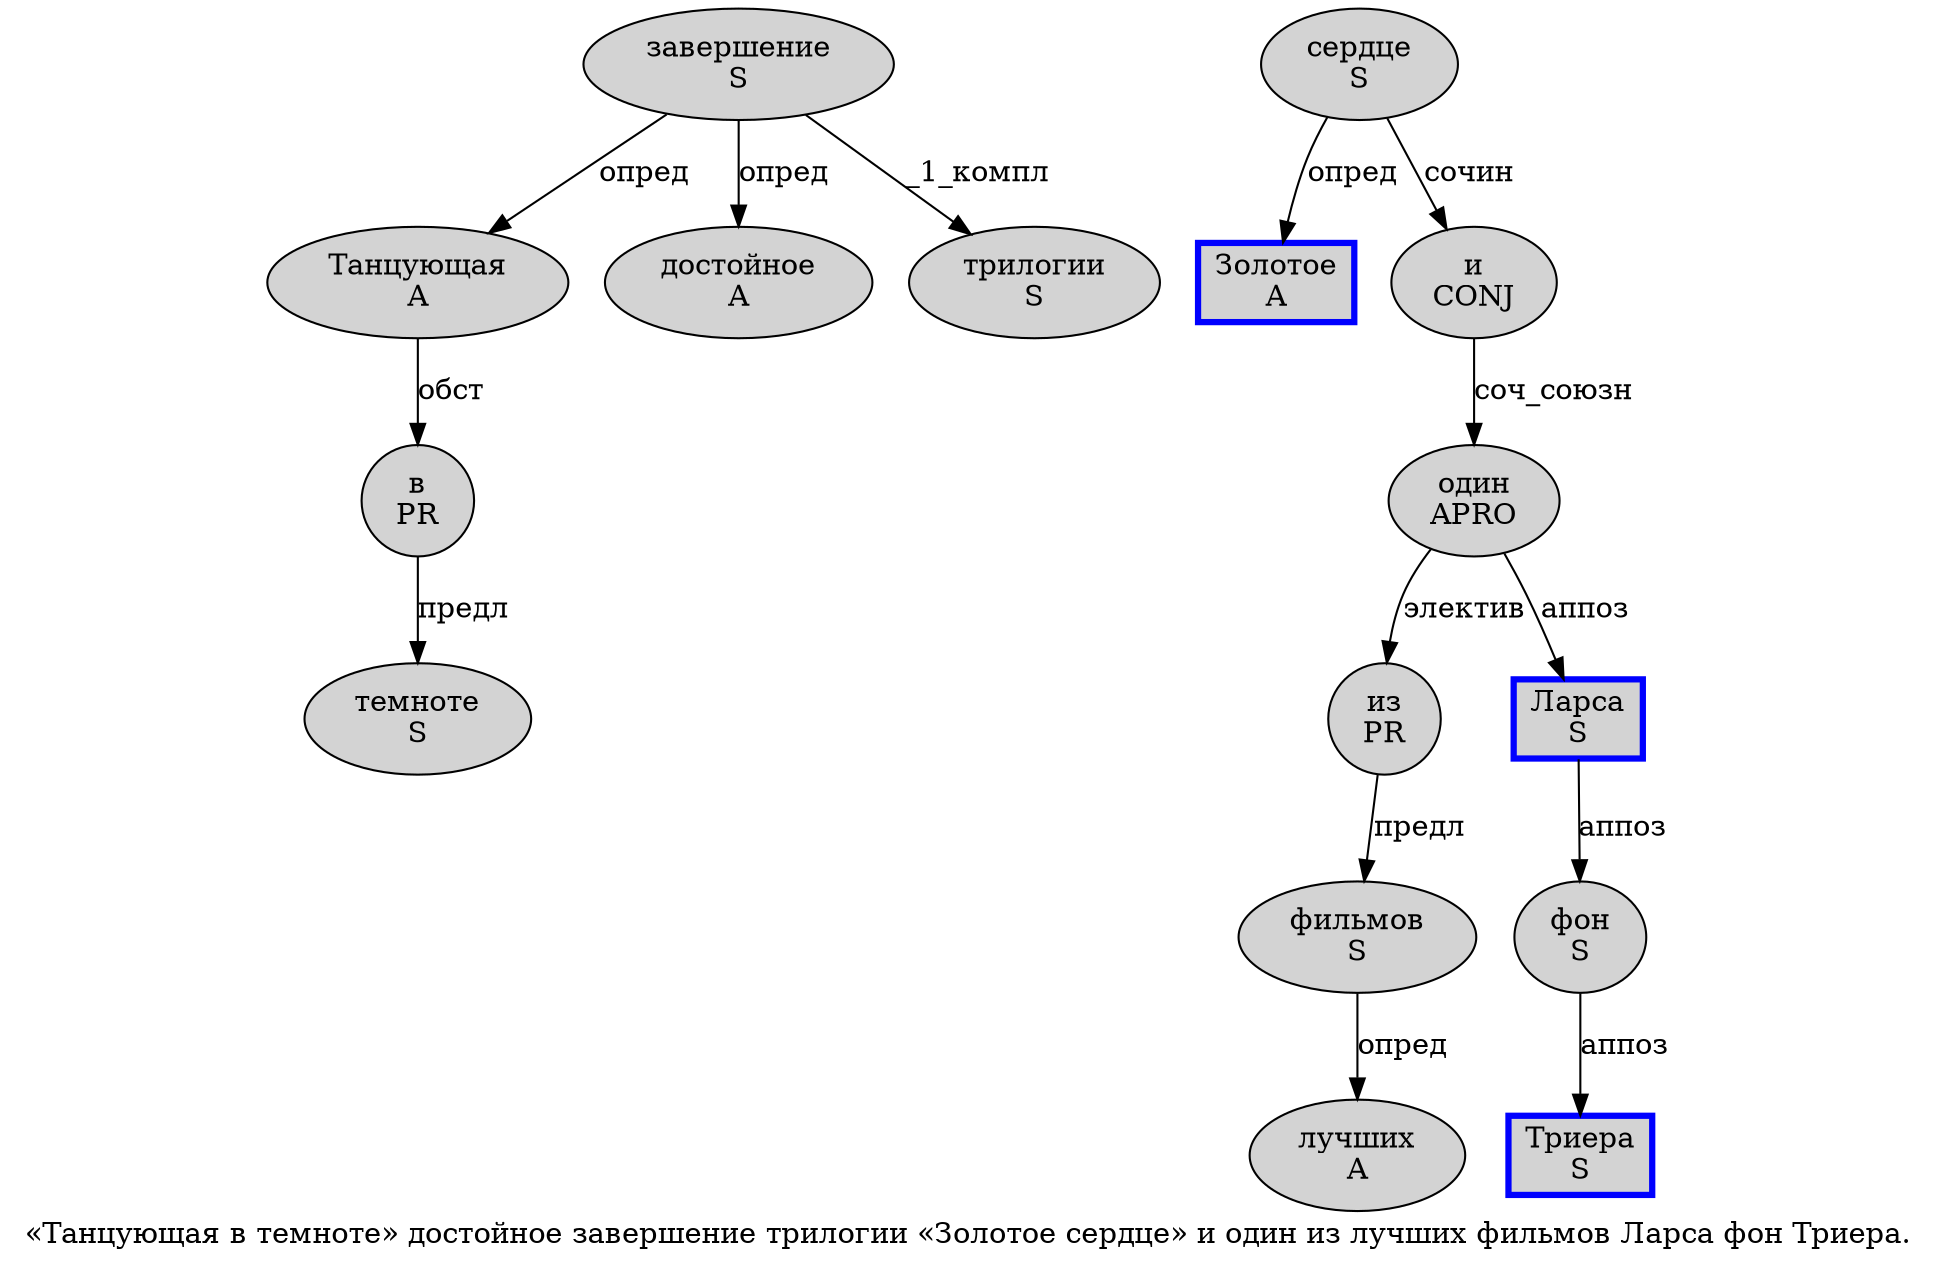 digraph SENTENCE_239 {
	graph [label="«Танцующая в темноте» достойное завершение трилогии «Золотое сердце» и один из лучших фильмов Ларса фон Триера."]
	node [style=filled]
		1 [label="Танцующая
A" color="" fillcolor=lightgray penwidth=1 shape=ellipse]
		2 [label="в
PR" color="" fillcolor=lightgray penwidth=1 shape=ellipse]
		3 [label="темноте
S" color="" fillcolor=lightgray penwidth=1 shape=ellipse]
		5 [label="достойное
A" color="" fillcolor=lightgray penwidth=1 shape=ellipse]
		6 [label="завершение
S" color="" fillcolor=lightgray penwidth=1 shape=ellipse]
		7 [label="трилогии
S" color="" fillcolor=lightgray penwidth=1 shape=ellipse]
		9 [label="Золотое
A" color=blue fillcolor=lightgray penwidth=3 shape=box]
		10 [label="сердце
S" color="" fillcolor=lightgray penwidth=1 shape=ellipse]
		12 [label="и
CONJ" color="" fillcolor=lightgray penwidth=1 shape=ellipse]
		13 [label="один
APRO" color="" fillcolor=lightgray penwidth=1 shape=ellipse]
		14 [label="из
PR" color="" fillcolor=lightgray penwidth=1 shape=ellipse]
		15 [label="лучших
A" color="" fillcolor=lightgray penwidth=1 shape=ellipse]
		16 [label="фильмов
S" color="" fillcolor=lightgray penwidth=1 shape=ellipse]
		17 [label="Ларса
S" color=blue fillcolor=lightgray penwidth=3 shape=box]
		18 [label="фон
S" color="" fillcolor=lightgray penwidth=1 shape=ellipse]
		19 [label="Триера
S" color=blue fillcolor=lightgray penwidth=3 shape=box]
			6 -> 1 [label="опред"]
			6 -> 5 [label="опред"]
			6 -> 7 [label="_1_компл"]
			12 -> 13 [label="соч_союзн"]
			18 -> 19 [label="аппоз"]
			1 -> 2 [label="обст"]
			16 -> 15 [label="опред"]
			14 -> 16 [label="предл"]
			10 -> 9 [label="опред"]
			10 -> 12 [label="сочин"]
			17 -> 18 [label="аппоз"]
			13 -> 14 [label="электив"]
			13 -> 17 [label="аппоз"]
			2 -> 3 [label="предл"]
}